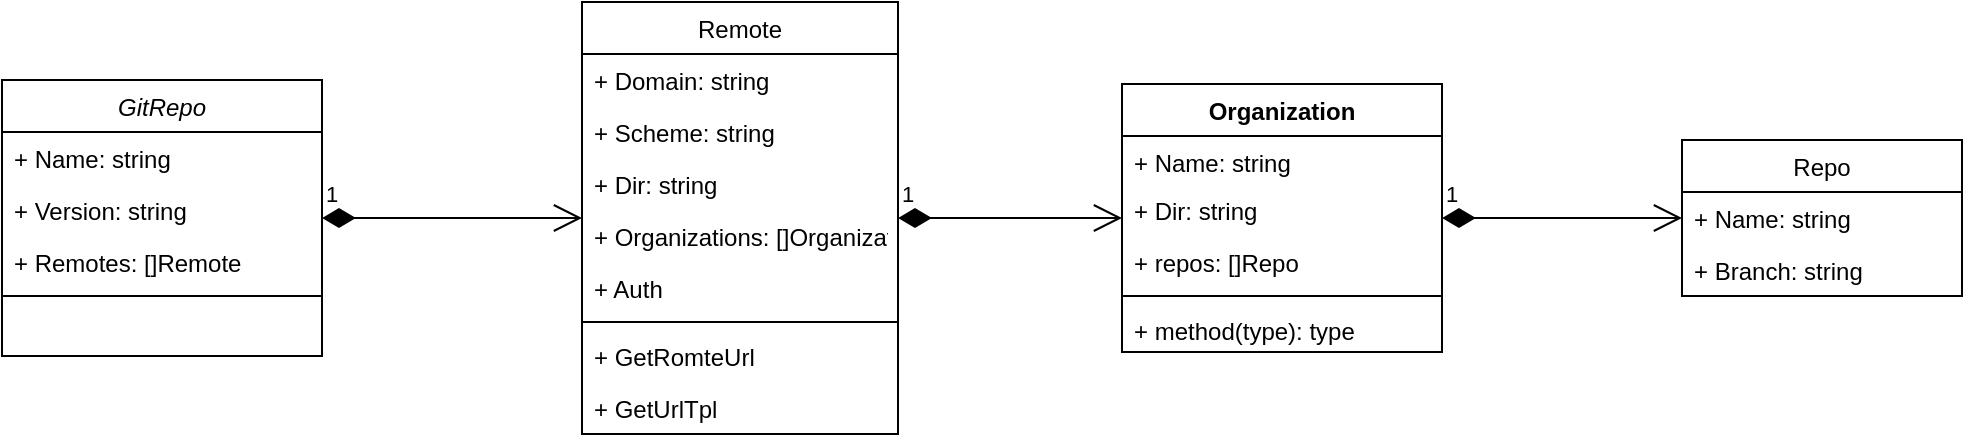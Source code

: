 <mxfile version="13.7.3" type="device"><diagram id="C5RBs43oDa-KdzZeNtuy" name="Page-1"><mxGraphModel dx="1923" dy="1160" grid="1" gridSize="10" guides="1" tooltips="1" connect="1" arrows="1" fold="1" page="1" pageScale="1" pageWidth="827" pageHeight="1169" math="0" shadow="0"><root><mxCell id="WIyWlLk6GJQsqaUBKTNV-0"/><mxCell id="WIyWlLk6GJQsqaUBKTNV-1" parent="WIyWlLk6GJQsqaUBKTNV-0"/><mxCell id="zkfFHV4jXpPFQw0GAbJ--17" value="Remote" style="swimlane;fontStyle=0;align=center;verticalAlign=top;childLayout=stackLayout;horizontal=1;startSize=26;horizontalStack=0;resizeParent=1;resizeLast=0;collapsible=1;marginBottom=0;rounded=0;shadow=0;strokeWidth=1;" parent="WIyWlLk6GJQsqaUBKTNV-1" vertex="1"><mxGeometry x="510" y="120" width="158" height="216" as="geometry"><mxRectangle x="550" y="140" width="160" height="26" as="alternateBounds"/></mxGeometry></mxCell><mxCell id="zkfFHV4jXpPFQw0GAbJ--18" value="+ Domain: string" style="text;align=left;verticalAlign=top;spacingLeft=4;spacingRight=4;overflow=hidden;rotatable=0;points=[[0,0.5],[1,0.5]];portConstraint=eastwest;" parent="zkfFHV4jXpPFQw0GAbJ--17" vertex="1"><mxGeometry y="26" width="158" height="26" as="geometry"/></mxCell><mxCell id="zkfFHV4jXpPFQw0GAbJ--19" value="+ Scheme: string" style="text;align=left;verticalAlign=top;spacingLeft=4;spacingRight=4;overflow=hidden;rotatable=0;points=[[0,0.5],[1,0.5]];portConstraint=eastwest;rounded=0;shadow=0;html=0;" parent="zkfFHV4jXpPFQw0GAbJ--17" vertex="1"><mxGeometry y="52" width="158" height="26" as="geometry"/></mxCell><mxCell id="zkfFHV4jXpPFQw0GAbJ--20" value="+ Dir: string" style="text;align=left;verticalAlign=top;spacingLeft=4;spacingRight=4;overflow=hidden;rotatable=0;points=[[0,0.5],[1,0.5]];portConstraint=eastwest;rounded=0;shadow=0;html=0;" parent="zkfFHV4jXpPFQw0GAbJ--17" vertex="1"><mxGeometry y="78" width="158" height="26" as="geometry"/></mxCell><mxCell id="zkfFHV4jXpPFQw0GAbJ--21" value="+ Organizations: []Organization" style="text;align=left;verticalAlign=top;spacingLeft=4;spacingRight=4;overflow=hidden;rotatable=0;points=[[0,0.5],[1,0.5]];portConstraint=eastwest;rounded=0;shadow=0;html=0;" parent="zkfFHV4jXpPFQw0GAbJ--17" vertex="1"><mxGeometry y="104" width="158" height="26" as="geometry"/></mxCell><mxCell id="zkfFHV4jXpPFQw0GAbJ--22" value="+ Auth" style="text;align=left;verticalAlign=top;spacingLeft=4;spacingRight=4;overflow=hidden;rotatable=0;points=[[0,0.5],[1,0.5]];portConstraint=eastwest;rounded=0;shadow=0;html=0;" parent="zkfFHV4jXpPFQw0GAbJ--17" vertex="1"><mxGeometry y="130" width="158" height="26" as="geometry"/></mxCell><mxCell id="zkfFHV4jXpPFQw0GAbJ--23" value="" style="line;html=1;strokeWidth=1;align=left;verticalAlign=middle;spacingTop=-1;spacingLeft=3;spacingRight=3;rotatable=0;labelPosition=right;points=[];portConstraint=eastwest;" parent="zkfFHV4jXpPFQw0GAbJ--17" vertex="1"><mxGeometry y="156" width="158" height="8" as="geometry"/></mxCell><mxCell id="TwTsdTRH2Xxk7MRJu5Yv-27" value="+ GetRomteUrl" style="text;strokeColor=none;fillColor=none;align=left;verticalAlign=top;spacingLeft=4;spacingRight=4;overflow=hidden;rotatable=0;points=[[0,0.5],[1,0.5]];portConstraint=eastwest;" vertex="1" parent="zkfFHV4jXpPFQw0GAbJ--17"><mxGeometry y="164" width="158" height="26" as="geometry"/></mxCell><mxCell id="TwTsdTRH2Xxk7MRJu5Yv-28" value="+ GetUrlTpl" style="text;strokeColor=none;fillColor=none;align=left;verticalAlign=top;spacingLeft=4;spacingRight=4;overflow=hidden;rotatable=0;points=[[0,0.5],[1,0.5]];portConstraint=eastwest;" vertex="1" parent="zkfFHV4jXpPFQw0GAbJ--17"><mxGeometry y="190" width="158" height="26" as="geometry"/></mxCell><mxCell id="TwTsdTRH2Xxk7MRJu5Yv-29" value="1" style="endArrow=open;html=1;endSize=12;startArrow=diamondThin;startSize=14;startFill=1;edgeStyle=orthogonalEdgeStyle;align=left;verticalAlign=bottom;" edge="1" parent="WIyWlLk6GJQsqaUBKTNV-1" source="zkfFHV4jXpPFQw0GAbJ--0" target="zkfFHV4jXpPFQw0GAbJ--17"><mxGeometry x="-1" y="3" relative="1" as="geometry"><mxPoint x="540" y="330" as="sourcePoint"/><mxPoint x="700" y="330" as="targetPoint"/></mxGeometry></mxCell><mxCell id="TwTsdTRH2Xxk7MRJu5Yv-30" value="1" style="endArrow=open;html=1;endSize=12;startArrow=diamondThin;startSize=14;startFill=1;edgeStyle=orthogonalEdgeStyle;align=left;verticalAlign=bottom;" edge="1" parent="WIyWlLk6GJQsqaUBKTNV-1" source="zkfFHV4jXpPFQw0GAbJ--17" target="TwTsdTRH2Xxk7MRJu5Yv-2"><mxGeometry x="-1" y="3" relative="1" as="geometry"><mxPoint x="540" y="460" as="sourcePoint"/><mxPoint x="800" y="180" as="targetPoint"/></mxGeometry></mxCell><mxCell id="TwTsdTRH2Xxk7MRJu5Yv-31" value="1" style="endArrow=open;html=1;endSize=12;startArrow=diamondThin;startSize=14;startFill=1;edgeStyle=orthogonalEdgeStyle;align=left;verticalAlign=bottom;" edge="1" parent="WIyWlLk6GJQsqaUBKTNV-1" source="TwTsdTRH2Xxk7MRJu5Yv-2" target="TwTsdTRH2Xxk7MRJu5Yv-10"><mxGeometry x="-1" y="3" relative="1" as="geometry"><mxPoint x="920" y="330" as="sourcePoint"/><mxPoint x="820" y="500" as="targetPoint"/></mxGeometry></mxCell><mxCell id="TwTsdTRH2Xxk7MRJu5Yv-2" value="Organization" style="swimlane;fontStyle=1;align=center;verticalAlign=top;childLayout=stackLayout;horizontal=1;startSize=26;horizontalStack=0;resizeParent=1;resizeParentMax=0;resizeLast=0;collapsible=1;marginBottom=0;" vertex="1" parent="WIyWlLk6GJQsqaUBKTNV-1"><mxGeometry x="780" y="161" width="160" height="134" as="geometry"><mxRectangle x="750" y="110" width="110" height="26" as="alternateBounds"/></mxGeometry></mxCell><mxCell id="TwTsdTRH2Xxk7MRJu5Yv-3" value="+ Name: string" style="text;strokeColor=none;fillColor=none;align=left;verticalAlign=top;spacingLeft=4;spacingRight=4;overflow=hidden;rotatable=0;points=[[0,0.5],[1,0.5]];portConstraint=eastwest;" vertex="1" parent="TwTsdTRH2Xxk7MRJu5Yv-2"><mxGeometry y="26" width="160" height="24" as="geometry"/></mxCell><mxCell id="TwTsdTRH2Xxk7MRJu5Yv-8" value="+ Dir: string" style="text;strokeColor=none;fillColor=none;align=left;verticalAlign=top;spacingLeft=4;spacingRight=4;overflow=hidden;rotatable=0;points=[[0,0.5],[1,0.5]];portConstraint=eastwest;" vertex="1" parent="TwTsdTRH2Xxk7MRJu5Yv-2"><mxGeometry y="50" width="160" height="26" as="geometry"/></mxCell><mxCell id="TwTsdTRH2Xxk7MRJu5Yv-9" value="+ repos: []Repo" style="text;strokeColor=none;fillColor=none;align=left;verticalAlign=top;spacingLeft=4;spacingRight=4;overflow=hidden;rotatable=0;points=[[0,0.5],[1,0.5]];portConstraint=eastwest;" vertex="1" parent="TwTsdTRH2Xxk7MRJu5Yv-2"><mxGeometry y="76" width="160" height="26" as="geometry"/></mxCell><mxCell id="TwTsdTRH2Xxk7MRJu5Yv-4" value="" style="line;strokeWidth=1;fillColor=none;align=left;verticalAlign=middle;spacingTop=-1;spacingLeft=3;spacingRight=3;rotatable=0;labelPosition=right;points=[];portConstraint=eastwest;" vertex="1" parent="TwTsdTRH2Xxk7MRJu5Yv-2"><mxGeometry y="102" width="160" height="8" as="geometry"/></mxCell><mxCell id="TwTsdTRH2Xxk7MRJu5Yv-5" value="+ method(type): type" style="text;strokeColor=none;fillColor=none;align=left;verticalAlign=top;spacingLeft=4;spacingRight=4;overflow=hidden;rotatable=0;points=[[0,0.5],[1,0.5]];portConstraint=eastwest;" vertex="1" parent="TwTsdTRH2Xxk7MRJu5Yv-2"><mxGeometry y="110" width="160" height="24" as="geometry"/></mxCell><mxCell id="TwTsdTRH2Xxk7MRJu5Yv-10" value="Repo" style="swimlane;fontStyle=0;childLayout=stackLayout;horizontal=1;startSize=26;fillColor=none;horizontalStack=0;resizeParent=1;resizeParentMax=0;resizeLast=0;collapsible=1;marginBottom=0;" vertex="1" parent="WIyWlLk6GJQsqaUBKTNV-1"><mxGeometry x="1060" y="189" width="140" height="78" as="geometry"/></mxCell><mxCell id="TwTsdTRH2Xxk7MRJu5Yv-11" value="+ Name: string" style="text;strokeColor=none;fillColor=none;align=left;verticalAlign=top;spacingLeft=4;spacingRight=4;overflow=hidden;rotatable=0;points=[[0,0.5],[1,0.5]];portConstraint=eastwest;" vertex="1" parent="TwTsdTRH2Xxk7MRJu5Yv-10"><mxGeometry y="26" width="140" height="26" as="geometry"/></mxCell><mxCell id="TwTsdTRH2Xxk7MRJu5Yv-12" value="+ Branch: string" style="text;strokeColor=none;fillColor=none;align=left;verticalAlign=top;spacingLeft=4;spacingRight=4;overflow=hidden;rotatable=0;points=[[0,0.5],[1,0.5]];portConstraint=eastwest;" vertex="1" parent="TwTsdTRH2Xxk7MRJu5Yv-10"><mxGeometry y="52" width="140" height="26" as="geometry"/></mxCell><mxCell id="zkfFHV4jXpPFQw0GAbJ--0" value="GitRepo" style="swimlane;fontStyle=2;align=center;verticalAlign=top;childLayout=stackLayout;horizontal=1;startSize=26;horizontalStack=0;resizeParent=1;resizeLast=0;collapsible=1;marginBottom=0;rounded=0;shadow=0;strokeWidth=1;" parent="WIyWlLk6GJQsqaUBKTNV-1" vertex="1"><mxGeometry x="220" y="159" width="160" height="138" as="geometry"><mxRectangle x="230" y="140" width="160" height="26" as="alternateBounds"/></mxGeometry></mxCell><mxCell id="zkfFHV4jXpPFQw0GAbJ--1" value="+ Name: string" style="text;align=left;verticalAlign=top;spacingLeft=4;spacingRight=4;overflow=hidden;rotatable=0;points=[[0,0.5],[1,0.5]];portConstraint=eastwest;" parent="zkfFHV4jXpPFQw0GAbJ--0" vertex="1"><mxGeometry y="26" width="160" height="26" as="geometry"/></mxCell><mxCell id="zkfFHV4jXpPFQw0GAbJ--2" value="+ Version: string" style="text;align=left;verticalAlign=top;spacingLeft=4;spacingRight=4;overflow=hidden;rotatable=0;points=[[0,0.5],[1,0.5]];portConstraint=eastwest;rounded=0;shadow=0;html=0;" parent="zkfFHV4jXpPFQw0GAbJ--0" vertex="1"><mxGeometry y="52" width="160" height="26" as="geometry"/></mxCell><mxCell id="zkfFHV4jXpPFQw0GAbJ--3" value="+ Remotes: []Remote" style="text;align=left;verticalAlign=top;spacingLeft=4;spacingRight=4;overflow=hidden;rotatable=0;points=[[0,0.5],[1,0.5]];portConstraint=eastwest;rounded=0;shadow=0;html=0;" parent="zkfFHV4jXpPFQw0GAbJ--0" vertex="1"><mxGeometry y="78" width="160" height="26" as="geometry"/></mxCell><mxCell id="zkfFHV4jXpPFQw0GAbJ--4" value="" style="line;html=1;strokeWidth=1;align=left;verticalAlign=middle;spacingTop=-1;spacingLeft=3;spacingRight=3;rotatable=0;labelPosition=right;points=[];portConstraint=eastwest;" parent="zkfFHV4jXpPFQw0GAbJ--0" vertex="1"><mxGeometry y="104" width="160" height="8" as="geometry"/></mxCell></root></mxGraphModel></diagram></mxfile>